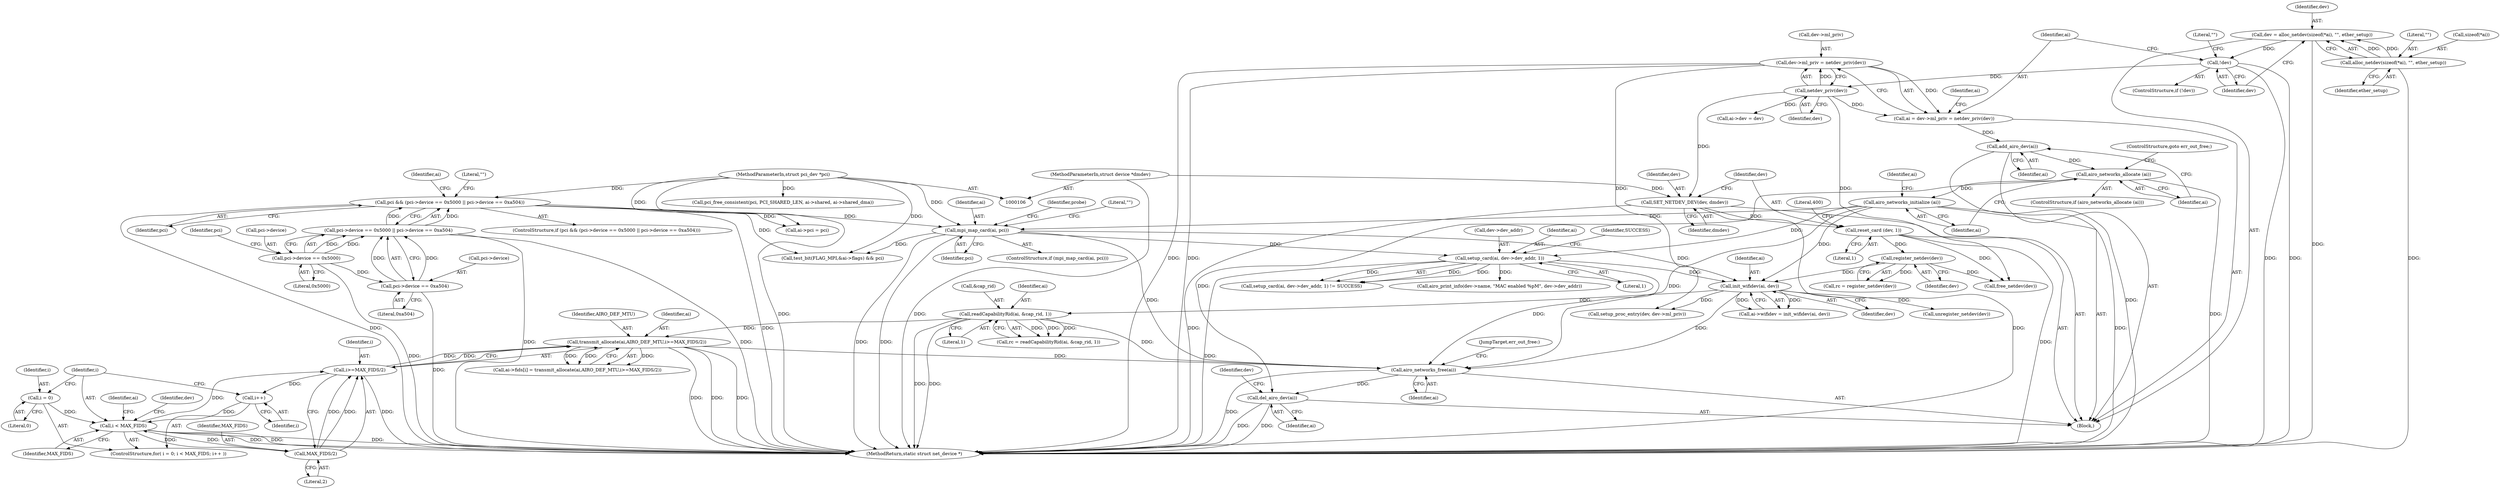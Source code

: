 digraph "0_linux_550fd08c2cebad61c548def135f67aba284c6162_7@API" {
"1000674" [label="(Call,airo_networks_free(ai))"];
"1000408" [label="(Call,init_wifidev(ai, dev))"];
"1000334" [label="(Call,mpi_map_card(ai, pci))"];
"1000228" [label="(Call,airo_networks_initialize (ai))"];
"1000225" [label="(Call,airo_networks_allocate (ai))"];
"1000222" [label="(Call,add_airo_dev(ai))"];
"1000135" [label="(Call,ai = dev->ml_priv = netdev_priv(dev))"];
"1000137" [label="(Call,dev->ml_priv = netdev_priv(dev))"];
"1000141" [label="(Call,netdev_priv(dev))"];
"1000127" [label="(Call,!dev)"];
"1000118" [label="(Call,dev = alloc_netdev(sizeof(*ai), \"\", ether_setup))"];
"1000120" [label="(Call,alloc_netdev(sizeof(*ai), \"\", ether_setup))"];
"1000110" [label="(MethodParameterIn,struct pci_dev *pci)"];
"1000166" [label="(Call,pci && (pci->device == 0x5000 || pci->device == 0xa504))"];
"1000168" [label="(Call,pci->device == 0x5000 || pci->device == 0xa504)"];
"1000169" [label="(Call,pci->device == 0x5000)"];
"1000174" [label="(Call,pci->device == 0xa504)"];
"1000347" [label="(Call,setup_card(ai, dev->dev_addr, 1))"];
"1000393" [label="(Call,register_netdev(dev))"];
"1000297" [label="(Call,reset_card (dev, 1))"];
"1000294" [label="(Call,SET_NETDEV_DEV(dev, dmdev))"];
"1000111" [label="(MethodParameterIn,struct device *dmdev)"];
"1000601" [label="(Call,transmit_allocate(ai,AIRO_DEF_MTU,i>=MAX_FIDS/2))"];
"1000419" [label="(Call,readCapabilityRid(ai, &cap_rid, 1))"];
"1000604" [label="(Call,i>=MAX_FIDS/2)"];
"1000590" [label="(Call,i < MAX_FIDS)"];
"1000587" [label="(Call,i = 0)"];
"1000593" [label="(Call,i++)"];
"1000606" [label="(Call,MAX_FIDS/2)"];
"1000677" [label="(Call,del_airo_dev(ai))"];
"1000124" [label="(Literal,\"\")"];
"1000131" [label="(Literal,\"\")"];
"1000174" [label="(Call,pci->device == 0xa504)"];
"1000336" [label="(Identifier,pci)"];
"1000138" [label="(Call,dev->ml_priv)"];
"1000296" [label="(Identifier,dmdev)"];
"1000173" [label="(Literal,0x5000)"];
"1000591" [label="(Identifier,i)"];
"1000393" [label="(Call,register_netdev(dev))"];
"1000226" [label="(Identifier,ai)"];
"1000678" [label="(Identifier,ai)"];
"1000598" [label="(Identifier,ai)"];
"1000118" [label="(Call,dev = alloc_netdev(sizeof(*ai), \"\", ether_setup))"];
"1000423" [label="(Literal,1)"];
"1000608" [label="(Literal,2)"];
"1000227" [label="(ControlStructure,goto err_out_free;)"];
"1000333" [label="(ControlStructure,if (mpi_map_card(ai, pci)))"];
"1000404" [label="(Call,ai->wifidev = init_wifidev(ai, dev))"];
"1000683" [label="(MethodReturn,static struct net_device *)"];
"1000346" [label="(Call,setup_card(ai, dev->dev_addr, 1) != SUCCESS)"];
"1000408" [label="(Call,init_wifidev(ai, dev))"];
"1000590" [label="(Call,i < MAX_FIDS)"];
"1000125" [label="(Identifier,ether_setup)"];
"1000353" [label="(Identifier,SUCCESS)"];
"1000586" [label="(ControlStructure,for( i = 0; i < MAX_FIDS; i++ ))"];
"1000594" [label="(Identifier,i)"];
"1000301" [label="(Literal,400)"];
"1000421" [label="(Call,&cap_rid)"];
"1000160" [label="(Call,ai->dev = dev)"];
"1000409" [label="(Identifier,ai)"];
"1000394" [label="(Identifier,dev)"];
"1000298" [label="(Identifier,dev)"];
"1000120" [label="(Call,alloc_netdev(sizeof(*ai), \"\", ether_setup))"];
"1000169" [label="(Call,pci->device == 0x5000)"];
"1000297" [label="(Call,reset_card (dev, 1))"];
"1000334" [label="(Call,mpi_map_card(ai, pci))"];
"1000167" [label="(Identifier,pci)"];
"1000136" [label="(Identifier,ai)"];
"1000595" [label="(Call,ai->fids[i] = transmit_allocate(ai,AIRO_DEF_MTU,i>=MAX_FIDS/2))"];
"1000589" [label="(Literal,0)"];
"1000181" [label="(Literal,\"\")"];
"1000110" [label="(MethodParameterIn,struct pci_dev *pci)"];
"1000343" [label="(Identifier,probe)"];
"1000347" [label="(Call,setup_card(ai, dev->dev_addr, 1))"];
"1000339" [label="(Literal,\"\")"];
"1000142" [label="(Identifier,dev)"];
"1000349" [label="(Call,dev->dev_addr)"];
"1000568" [label="(Call,airo_print_info(dev->name, \"MAC enabled %pM\", dev->dev_addr))"];
"1000225" [label="(Call,airo_networks_allocate (ai))"];
"1000127" [label="(Call,!dev)"];
"1000335" [label="(Identifier,ai)"];
"1000299" [label="(Literal,1)"];
"1000603" [label="(Identifier,AIRO_DEF_MTU)"];
"1000141" [label="(Call,netdev_priv(dev))"];
"1000611" [label="(Call,setup_proc_entry(dev, dev->ml_priv))"];
"1000679" [label="(Call,free_netdev(dev))"];
"1000229" [label="(Identifier,ai)"];
"1000592" [label="(Identifier,MAX_FIDS)"];
"1000223" [label="(Identifier,ai)"];
"1000224" [label="(ControlStructure,if (airo_networks_allocate (ai)))"];
"1000677" [label="(Call,del_airo_dev(ai))"];
"1000630" [label="(Call,unregister_netdev(dev))"];
"1000170" [label="(Call,pci->device)"];
"1000128" [label="(Identifier,dev)"];
"1000112" [label="(Block,)"];
"1000587" [label="(Call,i = 0)"];
"1000612" [label="(Identifier,dev)"];
"1000111" [label="(MethodParameterIn,struct device *dmdev)"];
"1000643" [label="(Call,pci_free_consistent(pci, PCI_SHARED_LEN, ai->shared, ai->shared_dma))"];
"1000165" [label="(ControlStructure,if (pci && (pci->device == 0x5000 || pci->device == 0xa504)))"];
"1000233" [label="(Identifier,ai)"];
"1000604" [label="(Call,i>=MAX_FIDS/2)"];
"1000166" [label="(Call,pci && (pci->device == 0x5000 || pci->device == 0xa504))"];
"1000417" [label="(Call,rc = readCapabilityRid(ai, &cap_rid, 1))"];
"1000675" [label="(Identifier,ai)"];
"1000207" [label="(Call,ai->pci = pci)"];
"1000294" [label="(Call,SET_NETDEV_DEV(dev, dmdev))"];
"1000178" [label="(Literal,0xa504)"];
"1000420" [label="(Identifier,ai)"];
"1000119" [label="(Identifier,dev)"];
"1000605" [label="(Identifier,i)"];
"1000602" [label="(Identifier,ai)"];
"1000175" [label="(Call,pci->device)"];
"1000228" [label="(Call,airo_networks_initialize (ai))"];
"1000680" [label="(Identifier,dev)"];
"1000634" [label="(Call,test_bit(FLAG_MPI,&ai->flags) && pci)"];
"1000588" [label="(Identifier,i)"];
"1000192" [label="(Identifier,ai)"];
"1000176" [label="(Identifier,pci)"];
"1000137" [label="(Call,dev->ml_priv = netdev_priv(dev))"];
"1000676" [label="(JumpTarget,err_out_free:)"];
"1000606" [label="(Call,MAX_FIDS/2)"];
"1000410" [label="(Identifier,dev)"];
"1000222" [label="(Call,add_airo_dev(ai))"];
"1000352" [label="(Literal,1)"];
"1000391" [label="(Call,rc = register_netdev(dev))"];
"1000607" [label="(Identifier,MAX_FIDS)"];
"1000121" [label="(Call,sizeof(*ai))"];
"1000674" [label="(Call,airo_networks_free(ai))"];
"1000295" [label="(Identifier,dev)"];
"1000348" [label="(Identifier,ai)"];
"1000419" [label="(Call,readCapabilityRid(ai, &cap_rid, 1))"];
"1000168" [label="(Call,pci->device == 0x5000 || pci->device == 0xa504)"];
"1000135" [label="(Call,ai = dev->ml_priv = netdev_priv(dev))"];
"1000593" [label="(Call,i++)"];
"1000601" [label="(Call,transmit_allocate(ai,AIRO_DEF_MTU,i>=MAX_FIDS/2))"];
"1000126" [label="(ControlStructure,if (!dev))"];
"1000145" [label="(Identifier,ai)"];
"1000674" -> "1000112"  [label="AST: "];
"1000674" -> "1000675"  [label="CFG: "];
"1000675" -> "1000674"  [label="AST: "];
"1000676" -> "1000674"  [label="CFG: "];
"1000674" -> "1000683"  [label="DDG: "];
"1000408" -> "1000674"  [label="DDG: "];
"1000601" -> "1000674"  [label="DDG: "];
"1000334" -> "1000674"  [label="DDG: "];
"1000419" -> "1000674"  [label="DDG: "];
"1000228" -> "1000674"  [label="DDG: "];
"1000347" -> "1000674"  [label="DDG: "];
"1000674" -> "1000677"  [label="DDG: "];
"1000408" -> "1000404"  [label="AST: "];
"1000408" -> "1000410"  [label="CFG: "];
"1000409" -> "1000408"  [label="AST: "];
"1000410" -> "1000408"  [label="AST: "];
"1000404" -> "1000408"  [label="CFG: "];
"1000408" -> "1000404"  [label="DDG: "];
"1000408" -> "1000404"  [label="DDG: "];
"1000334" -> "1000408"  [label="DDG: "];
"1000228" -> "1000408"  [label="DDG: "];
"1000347" -> "1000408"  [label="DDG: "];
"1000393" -> "1000408"  [label="DDG: "];
"1000408" -> "1000419"  [label="DDG: "];
"1000408" -> "1000611"  [label="DDG: "];
"1000408" -> "1000630"  [label="DDG: "];
"1000334" -> "1000333"  [label="AST: "];
"1000334" -> "1000336"  [label="CFG: "];
"1000335" -> "1000334"  [label="AST: "];
"1000336" -> "1000334"  [label="AST: "];
"1000339" -> "1000334"  [label="CFG: "];
"1000343" -> "1000334"  [label="CFG: "];
"1000334" -> "1000683"  [label="DDG: "];
"1000334" -> "1000683"  [label="DDG: "];
"1000228" -> "1000334"  [label="DDG: "];
"1000110" -> "1000334"  [label="DDG: "];
"1000166" -> "1000334"  [label="DDG: "];
"1000334" -> "1000347"  [label="DDG: "];
"1000334" -> "1000634"  [label="DDG: "];
"1000228" -> "1000112"  [label="AST: "];
"1000228" -> "1000229"  [label="CFG: "];
"1000229" -> "1000228"  [label="AST: "];
"1000233" -> "1000228"  [label="CFG: "];
"1000228" -> "1000683"  [label="DDG: "];
"1000225" -> "1000228"  [label="DDG: "];
"1000228" -> "1000347"  [label="DDG: "];
"1000225" -> "1000224"  [label="AST: "];
"1000225" -> "1000226"  [label="CFG: "];
"1000226" -> "1000225"  [label="AST: "];
"1000227" -> "1000225"  [label="CFG: "];
"1000229" -> "1000225"  [label="CFG: "];
"1000225" -> "1000683"  [label="DDG: "];
"1000222" -> "1000225"  [label="DDG: "];
"1000225" -> "1000677"  [label="DDG: "];
"1000222" -> "1000112"  [label="AST: "];
"1000222" -> "1000223"  [label="CFG: "];
"1000223" -> "1000222"  [label="AST: "];
"1000226" -> "1000222"  [label="CFG: "];
"1000222" -> "1000683"  [label="DDG: "];
"1000135" -> "1000222"  [label="DDG: "];
"1000135" -> "1000112"  [label="AST: "];
"1000135" -> "1000137"  [label="CFG: "];
"1000136" -> "1000135"  [label="AST: "];
"1000137" -> "1000135"  [label="AST: "];
"1000145" -> "1000135"  [label="CFG: "];
"1000137" -> "1000135"  [label="DDG: "];
"1000141" -> "1000135"  [label="DDG: "];
"1000137" -> "1000141"  [label="CFG: "];
"1000138" -> "1000137"  [label="AST: "];
"1000141" -> "1000137"  [label="AST: "];
"1000137" -> "1000683"  [label="DDG: "];
"1000137" -> "1000683"  [label="DDG: "];
"1000141" -> "1000137"  [label="DDG: "];
"1000137" -> "1000611"  [label="DDG: "];
"1000141" -> "1000142"  [label="CFG: "];
"1000142" -> "1000141"  [label="AST: "];
"1000127" -> "1000141"  [label="DDG: "];
"1000141" -> "1000160"  [label="DDG: "];
"1000141" -> "1000294"  [label="DDG: "];
"1000141" -> "1000679"  [label="DDG: "];
"1000127" -> "1000126"  [label="AST: "];
"1000127" -> "1000128"  [label="CFG: "];
"1000128" -> "1000127"  [label="AST: "];
"1000131" -> "1000127"  [label="CFG: "];
"1000136" -> "1000127"  [label="CFG: "];
"1000127" -> "1000683"  [label="DDG: "];
"1000127" -> "1000683"  [label="DDG: "];
"1000118" -> "1000127"  [label="DDG: "];
"1000118" -> "1000112"  [label="AST: "];
"1000118" -> "1000120"  [label="CFG: "];
"1000119" -> "1000118"  [label="AST: "];
"1000120" -> "1000118"  [label="AST: "];
"1000128" -> "1000118"  [label="CFG: "];
"1000118" -> "1000683"  [label="DDG: "];
"1000120" -> "1000118"  [label="DDG: "];
"1000120" -> "1000118"  [label="DDG: "];
"1000120" -> "1000125"  [label="CFG: "];
"1000121" -> "1000120"  [label="AST: "];
"1000124" -> "1000120"  [label="AST: "];
"1000125" -> "1000120"  [label="AST: "];
"1000120" -> "1000683"  [label="DDG: "];
"1000110" -> "1000106"  [label="AST: "];
"1000110" -> "1000683"  [label="DDG: "];
"1000110" -> "1000166"  [label="DDG: "];
"1000110" -> "1000207"  [label="DDG: "];
"1000110" -> "1000634"  [label="DDG: "];
"1000110" -> "1000643"  [label="DDG: "];
"1000166" -> "1000165"  [label="AST: "];
"1000166" -> "1000167"  [label="CFG: "];
"1000166" -> "1000168"  [label="CFG: "];
"1000167" -> "1000166"  [label="AST: "];
"1000168" -> "1000166"  [label="AST: "];
"1000181" -> "1000166"  [label="CFG: "];
"1000192" -> "1000166"  [label="CFG: "];
"1000166" -> "1000683"  [label="DDG: "];
"1000166" -> "1000683"  [label="DDG: "];
"1000168" -> "1000166"  [label="DDG: "];
"1000168" -> "1000166"  [label="DDG: "];
"1000166" -> "1000207"  [label="DDG: "];
"1000166" -> "1000634"  [label="DDG: "];
"1000168" -> "1000169"  [label="CFG: "];
"1000168" -> "1000174"  [label="CFG: "];
"1000169" -> "1000168"  [label="AST: "];
"1000174" -> "1000168"  [label="AST: "];
"1000168" -> "1000683"  [label="DDG: "];
"1000168" -> "1000683"  [label="DDG: "];
"1000169" -> "1000168"  [label="DDG: "];
"1000169" -> "1000168"  [label="DDG: "];
"1000174" -> "1000168"  [label="DDG: "];
"1000174" -> "1000168"  [label="DDG: "];
"1000169" -> "1000173"  [label="CFG: "];
"1000170" -> "1000169"  [label="AST: "];
"1000173" -> "1000169"  [label="AST: "];
"1000176" -> "1000169"  [label="CFG: "];
"1000169" -> "1000683"  [label="DDG: "];
"1000169" -> "1000174"  [label="DDG: "];
"1000174" -> "1000178"  [label="CFG: "];
"1000175" -> "1000174"  [label="AST: "];
"1000178" -> "1000174"  [label="AST: "];
"1000174" -> "1000683"  [label="DDG: "];
"1000347" -> "1000346"  [label="AST: "];
"1000347" -> "1000352"  [label="CFG: "];
"1000348" -> "1000347"  [label="AST: "];
"1000349" -> "1000347"  [label="AST: "];
"1000352" -> "1000347"  [label="AST: "];
"1000353" -> "1000347"  [label="CFG: "];
"1000347" -> "1000683"  [label="DDG: "];
"1000347" -> "1000346"  [label="DDG: "];
"1000347" -> "1000346"  [label="DDG: "];
"1000347" -> "1000346"  [label="DDG: "];
"1000347" -> "1000568"  [label="DDG: "];
"1000393" -> "1000391"  [label="AST: "];
"1000393" -> "1000394"  [label="CFG: "];
"1000394" -> "1000393"  [label="AST: "];
"1000391" -> "1000393"  [label="CFG: "];
"1000393" -> "1000391"  [label="DDG: "];
"1000297" -> "1000393"  [label="DDG: "];
"1000393" -> "1000679"  [label="DDG: "];
"1000297" -> "1000112"  [label="AST: "];
"1000297" -> "1000299"  [label="CFG: "];
"1000298" -> "1000297"  [label="AST: "];
"1000299" -> "1000297"  [label="AST: "];
"1000301" -> "1000297"  [label="CFG: "];
"1000297" -> "1000683"  [label="DDG: "];
"1000294" -> "1000297"  [label="DDG: "];
"1000297" -> "1000679"  [label="DDG: "];
"1000294" -> "1000112"  [label="AST: "];
"1000294" -> "1000296"  [label="CFG: "];
"1000295" -> "1000294"  [label="AST: "];
"1000296" -> "1000294"  [label="AST: "];
"1000298" -> "1000294"  [label="CFG: "];
"1000294" -> "1000683"  [label="DDG: "];
"1000294" -> "1000683"  [label="DDG: "];
"1000111" -> "1000294"  [label="DDG: "];
"1000111" -> "1000106"  [label="AST: "];
"1000111" -> "1000683"  [label="DDG: "];
"1000601" -> "1000595"  [label="AST: "];
"1000601" -> "1000604"  [label="CFG: "];
"1000602" -> "1000601"  [label="AST: "];
"1000603" -> "1000601"  [label="AST: "];
"1000604" -> "1000601"  [label="AST: "];
"1000595" -> "1000601"  [label="CFG: "];
"1000601" -> "1000683"  [label="DDG: "];
"1000601" -> "1000683"  [label="DDG: "];
"1000601" -> "1000683"  [label="DDG: "];
"1000601" -> "1000595"  [label="DDG: "];
"1000601" -> "1000595"  [label="DDG: "];
"1000601" -> "1000595"  [label="DDG: "];
"1000419" -> "1000601"  [label="DDG: "];
"1000604" -> "1000601"  [label="DDG: "];
"1000604" -> "1000601"  [label="DDG: "];
"1000419" -> "1000417"  [label="AST: "];
"1000419" -> "1000423"  [label="CFG: "];
"1000420" -> "1000419"  [label="AST: "];
"1000421" -> "1000419"  [label="AST: "];
"1000423" -> "1000419"  [label="AST: "];
"1000417" -> "1000419"  [label="CFG: "];
"1000419" -> "1000683"  [label="DDG: "];
"1000419" -> "1000683"  [label="DDG: "];
"1000419" -> "1000417"  [label="DDG: "];
"1000419" -> "1000417"  [label="DDG: "];
"1000419" -> "1000417"  [label="DDG: "];
"1000604" -> "1000606"  [label="CFG: "];
"1000605" -> "1000604"  [label="AST: "];
"1000606" -> "1000604"  [label="AST: "];
"1000604" -> "1000683"  [label="DDG: "];
"1000604" -> "1000593"  [label="DDG: "];
"1000590" -> "1000604"  [label="DDG: "];
"1000606" -> "1000604"  [label="DDG: "];
"1000606" -> "1000604"  [label="DDG: "];
"1000590" -> "1000586"  [label="AST: "];
"1000590" -> "1000592"  [label="CFG: "];
"1000591" -> "1000590"  [label="AST: "];
"1000592" -> "1000590"  [label="AST: "];
"1000598" -> "1000590"  [label="CFG: "];
"1000612" -> "1000590"  [label="CFG: "];
"1000590" -> "1000683"  [label="DDG: "];
"1000590" -> "1000683"  [label="DDG: "];
"1000590" -> "1000683"  [label="DDG: "];
"1000587" -> "1000590"  [label="DDG: "];
"1000593" -> "1000590"  [label="DDG: "];
"1000606" -> "1000590"  [label="DDG: "];
"1000590" -> "1000606"  [label="DDG: "];
"1000587" -> "1000586"  [label="AST: "];
"1000587" -> "1000589"  [label="CFG: "];
"1000588" -> "1000587"  [label="AST: "];
"1000589" -> "1000587"  [label="AST: "];
"1000591" -> "1000587"  [label="CFG: "];
"1000593" -> "1000586"  [label="AST: "];
"1000593" -> "1000594"  [label="CFG: "];
"1000594" -> "1000593"  [label="AST: "];
"1000591" -> "1000593"  [label="CFG: "];
"1000606" -> "1000608"  [label="CFG: "];
"1000607" -> "1000606"  [label="AST: "];
"1000608" -> "1000606"  [label="AST: "];
"1000677" -> "1000112"  [label="AST: "];
"1000677" -> "1000678"  [label="CFG: "];
"1000678" -> "1000677"  [label="AST: "];
"1000680" -> "1000677"  [label="CFG: "];
"1000677" -> "1000683"  [label="DDG: "];
"1000677" -> "1000683"  [label="DDG: "];
}
